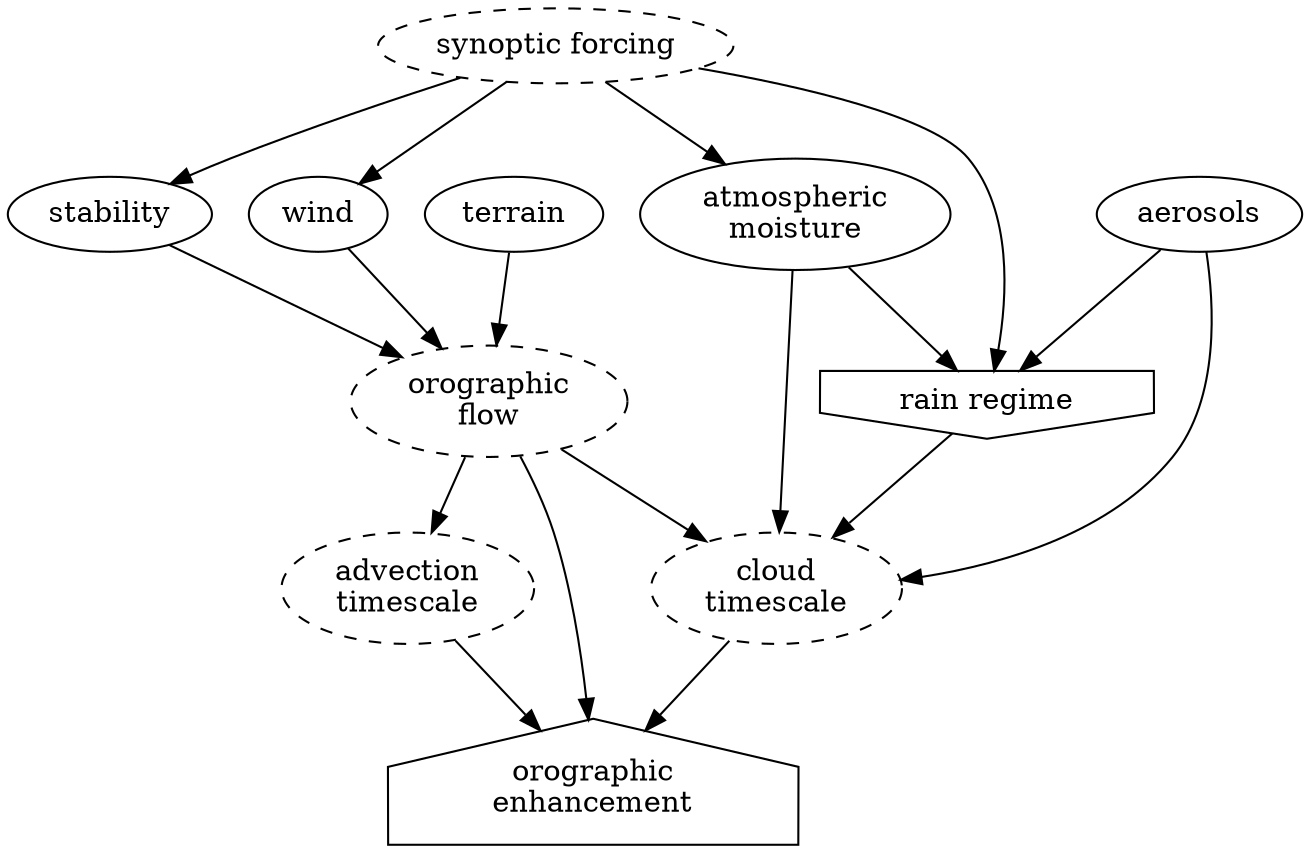 digraph G {
	synopticForcing[label="synoptic forcing", style="dashed"];
	orographicFlow[label="orographic\nflow", style="dashed"];
	cloudTimescale[label="cloud\ntimescale", style="dashed"];
	advectionTimescale[label="advection\ntimescale", style="dashed"];
	rainRegime[label="rain regime", shape="invhouse"];
	orographicEnhancement[label="orographic\nenhancement", shape="house"];
	stability[label="stability"];
	wind[label="wind"];
	aerosols[label="aerosols"];
	terrain[label="terrain"];
	columnWater[label="atmospheric\nmoisture"];


	aerosols -> rainRegime;
	aerosols -> cloudTimescale;
	rainRegime -> cloudTimescale;
	synopticForcing -> rainRegime;
	synopticForcing -> stability;
	synopticForcing -> wind;
	synopticForcing -> columnWater;
	columnWater -> cloudTimescale;
	columnWater -> rainRegime;
	orographicFlow -> cloudTimescale;
	stability -> orographicFlow;
	wind -> orographicFlow;
	terrain -> orographicFlow;
	orographicFlow -> advectionTimescale;
        orographicFlow -> orographicEnhancement;
	cloudTimescale -> orographicEnhancement;
	advectionTimescale -> orographicEnhancement;


}
